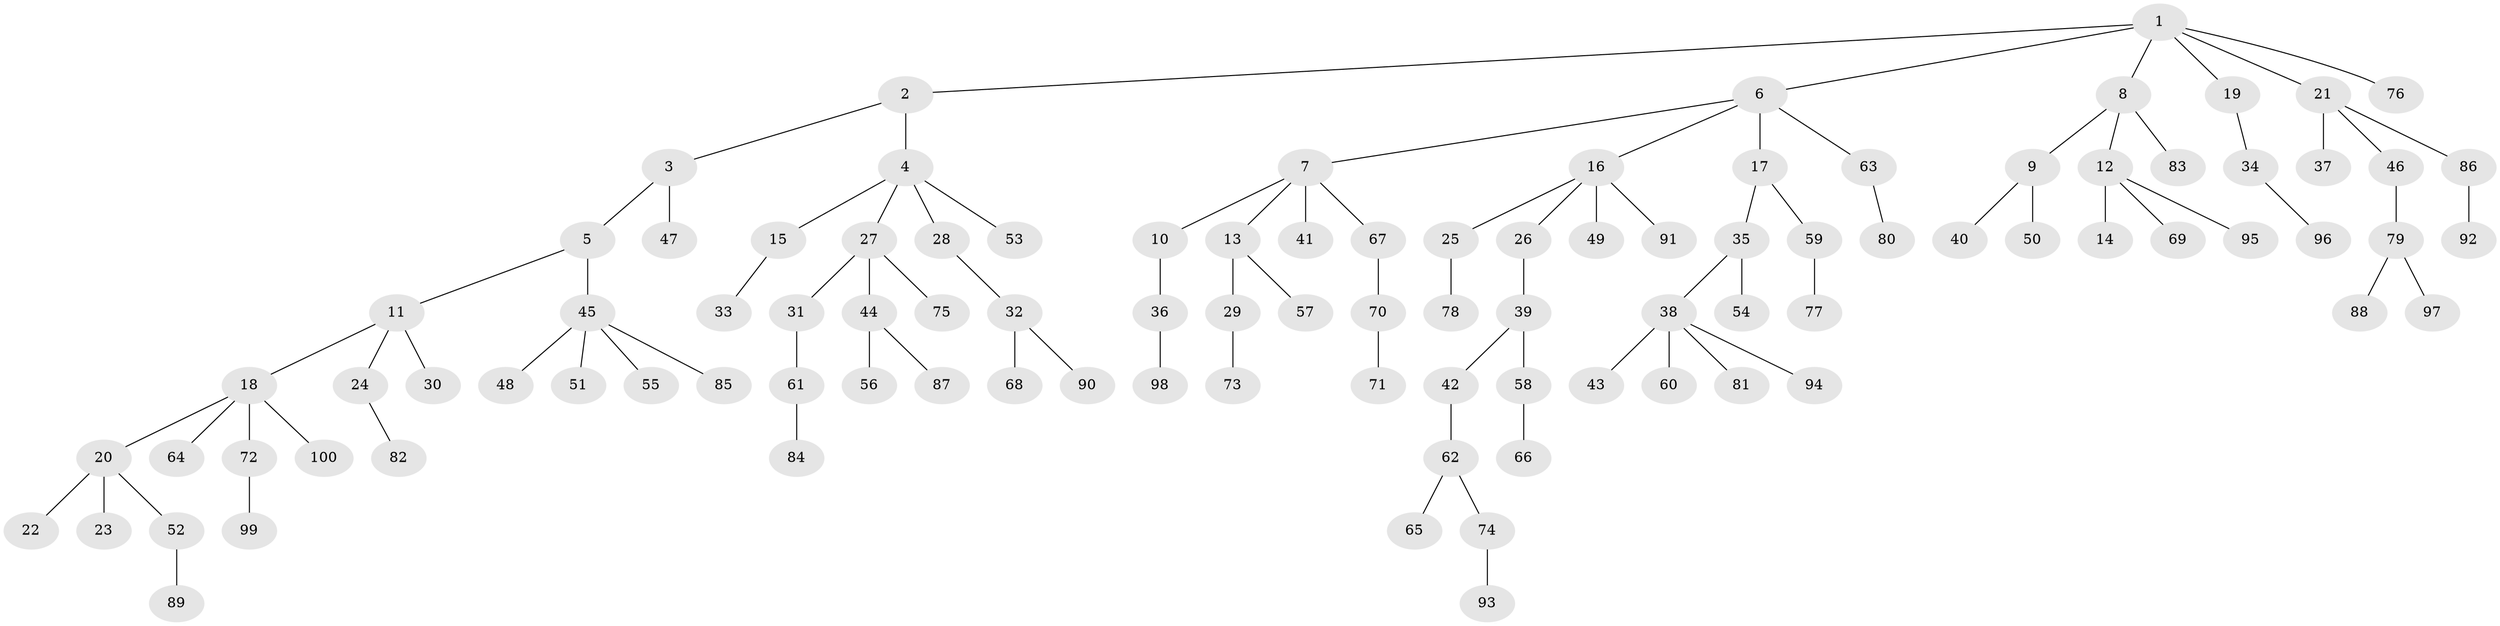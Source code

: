 // Generated by graph-tools (version 1.1) at 2025/38/02/21/25 10:38:55]
// undirected, 100 vertices, 99 edges
graph export_dot {
graph [start="1"]
  node [color=gray90,style=filled];
  1;
  2;
  3;
  4;
  5;
  6;
  7;
  8;
  9;
  10;
  11;
  12;
  13;
  14;
  15;
  16;
  17;
  18;
  19;
  20;
  21;
  22;
  23;
  24;
  25;
  26;
  27;
  28;
  29;
  30;
  31;
  32;
  33;
  34;
  35;
  36;
  37;
  38;
  39;
  40;
  41;
  42;
  43;
  44;
  45;
  46;
  47;
  48;
  49;
  50;
  51;
  52;
  53;
  54;
  55;
  56;
  57;
  58;
  59;
  60;
  61;
  62;
  63;
  64;
  65;
  66;
  67;
  68;
  69;
  70;
  71;
  72;
  73;
  74;
  75;
  76;
  77;
  78;
  79;
  80;
  81;
  82;
  83;
  84;
  85;
  86;
  87;
  88;
  89;
  90;
  91;
  92;
  93;
  94;
  95;
  96;
  97;
  98;
  99;
  100;
  1 -- 2;
  1 -- 6;
  1 -- 8;
  1 -- 19;
  1 -- 21;
  1 -- 76;
  2 -- 3;
  2 -- 4;
  3 -- 5;
  3 -- 47;
  4 -- 15;
  4 -- 27;
  4 -- 28;
  4 -- 53;
  5 -- 11;
  5 -- 45;
  6 -- 7;
  6 -- 16;
  6 -- 17;
  6 -- 63;
  7 -- 10;
  7 -- 13;
  7 -- 41;
  7 -- 67;
  8 -- 9;
  8 -- 12;
  8 -- 83;
  9 -- 40;
  9 -- 50;
  10 -- 36;
  11 -- 18;
  11 -- 24;
  11 -- 30;
  12 -- 14;
  12 -- 69;
  12 -- 95;
  13 -- 29;
  13 -- 57;
  15 -- 33;
  16 -- 25;
  16 -- 26;
  16 -- 49;
  16 -- 91;
  17 -- 35;
  17 -- 59;
  18 -- 20;
  18 -- 64;
  18 -- 72;
  18 -- 100;
  19 -- 34;
  20 -- 22;
  20 -- 23;
  20 -- 52;
  21 -- 37;
  21 -- 46;
  21 -- 86;
  24 -- 82;
  25 -- 78;
  26 -- 39;
  27 -- 31;
  27 -- 44;
  27 -- 75;
  28 -- 32;
  29 -- 73;
  31 -- 61;
  32 -- 68;
  32 -- 90;
  34 -- 96;
  35 -- 38;
  35 -- 54;
  36 -- 98;
  38 -- 43;
  38 -- 60;
  38 -- 81;
  38 -- 94;
  39 -- 42;
  39 -- 58;
  42 -- 62;
  44 -- 56;
  44 -- 87;
  45 -- 48;
  45 -- 51;
  45 -- 55;
  45 -- 85;
  46 -- 79;
  52 -- 89;
  58 -- 66;
  59 -- 77;
  61 -- 84;
  62 -- 65;
  62 -- 74;
  63 -- 80;
  67 -- 70;
  70 -- 71;
  72 -- 99;
  74 -- 93;
  79 -- 88;
  79 -- 97;
  86 -- 92;
}
